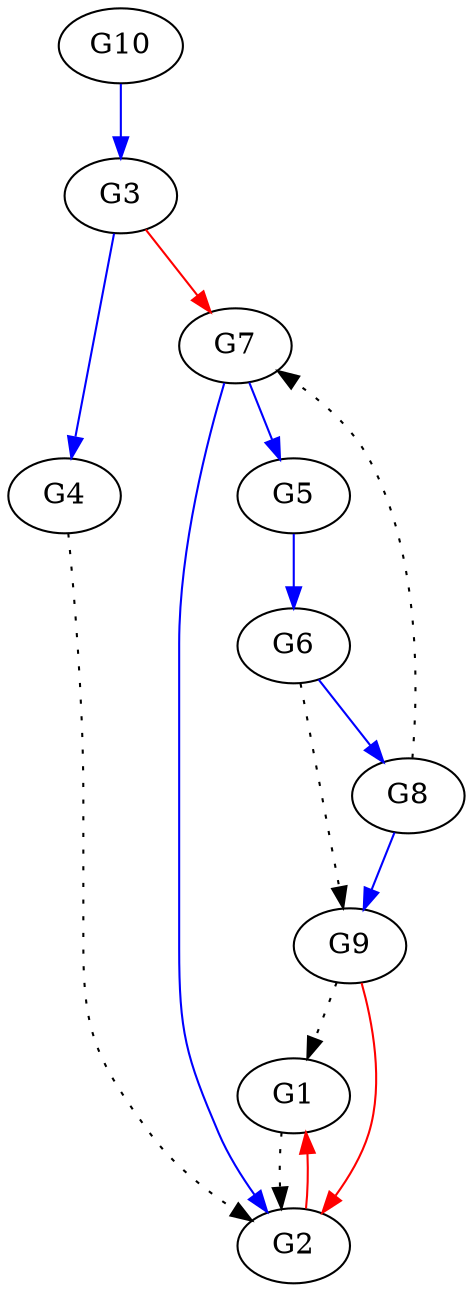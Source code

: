 // Grafos-DREAM4
digraph {
	G1 [label=G1]
	G2 [label=G2]
	G3 [label=G3]
	G4 [label=G4]
	G5 [label=G5]
	G6 [label=G6]
	G7 [label=G7]
	G8 [label=G8]
	G9 [label=G9]
	G10 [label=G10]
	G1 -> G2 [style=dotted]
	G3 -> G4 [color=blue]
	G4 -> G2 [style=dotted]
	G5 -> G6 [color=blue]
	G6 -> G8 [color=blue]
	G6 -> G9 [style=dotted]
	G7 -> G2 [color=blue]
	G7 -> G5 [color=blue]
	G8 -> G7 [style=dotted]
	G8 -> G9 [color=blue]
	G9 -> G1 [style=dotted]
	G10 -> G3 [color=blue]
	G2 -> G1 [color=red]
	G3 -> G7 [color=red]
	G9 -> G2 [color=red]
}

